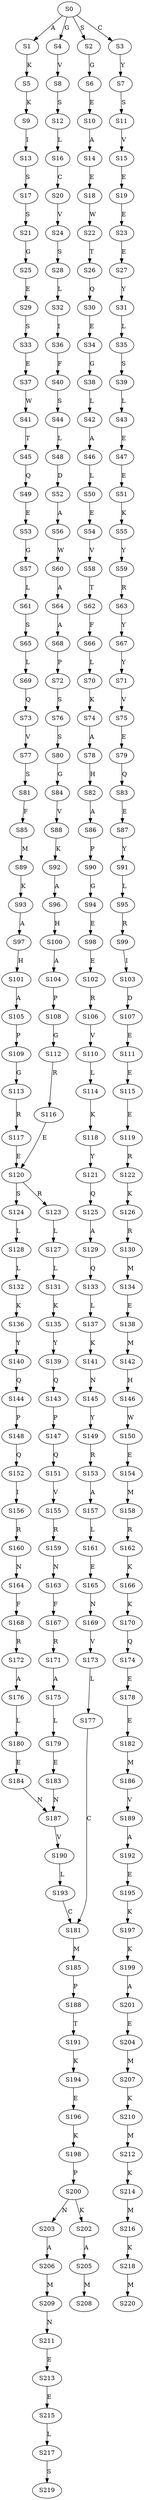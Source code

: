 strict digraph  {
	S0 -> S1 [ label = A ];
	S0 -> S2 [ label = S ];
	S0 -> S3 [ label = C ];
	S0 -> S4 [ label = G ];
	S1 -> S5 [ label = K ];
	S2 -> S6 [ label = G ];
	S3 -> S7 [ label = Y ];
	S4 -> S8 [ label = V ];
	S5 -> S9 [ label = K ];
	S6 -> S10 [ label = E ];
	S7 -> S11 [ label = S ];
	S8 -> S12 [ label = S ];
	S9 -> S13 [ label = I ];
	S10 -> S14 [ label = A ];
	S11 -> S15 [ label = V ];
	S12 -> S16 [ label = L ];
	S13 -> S17 [ label = S ];
	S14 -> S18 [ label = E ];
	S15 -> S19 [ label = E ];
	S16 -> S20 [ label = C ];
	S17 -> S21 [ label = S ];
	S18 -> S22 [ label = W ];
	S19 -> S23 [ label = E ];
	S20 -> S24 [ label = V ];
	S21 -> S25 [ label = G ];
	S22 -> S26 [ label = T ];
	S23 -> S27 [ label = E ];
	S24 -> S28 [ label = S ];
	S25 -> S29 [ label = E ];
	S26 -> S30 [ label = Q ];
	S27 -> S31 [ label = Y ];
	S28 -> S32 [ label = L ];
	S29 -> S33 [ label = S ];
	S30 -> S34 [ label = E ];
	S31 -> S35 [ label = L ];
	S32 -> S36 [ label = I ];
	S33 -> S37 [ label = E ];
	S34 -> S38 [ label = G ];
	S35 -> S39 [ label = S ];
	S36 -> S40 [ label = F ];
	S37 -> S41 [ label = W ];
	S38 -> S42 [ label = L ];
	S39 -> S43 [ label = L ];
	S40 -> S44 [ label = S ];
	S41 -> S45 [ label = T ];
	S42 -> S46 [ label = A ];
	S43 -> S47 [ label = E ];
	S44 -> S48 [ label = L ];
	S45 -> S49 [ label = Q ];
	S46 -> S50 [ label = L ];
	S47 -> S51 [ label = E ];
	S48 -> S52 [ label = D ];
	S49 -> S53 [ label = E ];
	S50 -> S54 [ label = E ];
	S51 -> S55 [ label = K ];
	S52 -> S56 [ label = A ];
	S53 -> S57 [ label = G ];
	S54 -> S58 [ label = V ];
	S55 -> S59 [ label = Y ];
	S56 -> S60 [ label = W ];
	S57 -> S61 [ label = L ];
	S58 -> S62 [ label = T ];
	S59 -> S63 [ label = R ];
	S60 -> S64 [ label = A ];
	S61 -> S65 [ label = S ];
	S62 -> S66 [ label = F ];
	S63 -> S67 [ label = Y ];
	S64 -> S68 [ label = A ];
	S65 -> S69 [ label = L ];
	S66 -> S70 [ label = L ];
	S67 -> S71 [ label = Y ];
	S68 -> S72 [ label = P ];
	S69 -> S73 [ label = Q ];
	S70 -> S74 [ label = K ];
	S71 -> S75 [ label = V ];
	S72 -> S76 [ label = S ];
	S73 -> S77 [ label = V ];
	S74 -> S78 [ label = A ];
	S75 -> S79 [ label = E ];
	S76 -> S80 [ label = S ];
	S77 -> S81 [ label = S ];
	S78 -> S82 [ label = H ];
	S79 -> S83 [ label = Q ];
	S80 -> S84 [ label = G ];
	S81 -> S85 [ label = F ];
	S82 -> S86 [ label = A ];
	S83 -> S87 [ label = E ];
	S84 -> S88 [ label = V ];
	S85 -> S89 [ label = M ];
	S86 -> S90 [ label = P ];
	S87 -> S91 [ label = Y ];
	S88 -> S92 [ label = K ];
	S89 -> S93 [ label = K ];
	S90 -> S94 [ label = G ];
	S91 -> S95 [ label = L ];
	S92 -> S96 [ label = A ];
	S93 -> S97 [ label = A ];
	S94 -> S98 [ label = E ];
	S95 -> S99 [ label = R ];
	S96 -> S100 [ label = H ];
	S97 -> S101 [ label = H ];
	S98 -> S102 [ label = E ];
	S99 -> S103 [ label = I ];
	S100 -> S104 [ label = A ];
	S101 -> S105 [ label = A ];
	S102 -> S106 [ label = R ];
	S103 -> S107 [ label = D ];
	S104 -> S108 [ label = P ];
	S105 -> S109 [ label = P ];
	S106 -> S110 [ label = V ];
	S107 -> S111 [ label = E ];
	S108 -> S112 [ label = G ];
	S109 -> S113 [ label = G ];
	S110 -> S114 [ label = L ];
	S111 -> S115 [ label = E ];
	S112 -> S116 [ label = R ];
	S113 -> S117 [ label = R ];
	S114 -> S118 [ label = K ];
	S115 -> S119 [ label = E ];
	S116 -> S120 [ label = E ];
	S117 -> S120 [ label = E ];
	S118 -> S121 [ label = Y ];
	S119 -> S122 [ label = R ];
	S120 -> S123 [ label = R ];
	S120 -> S124 [ label = S ];
	S121 -> S125 [ label = Q ];
	S122 -> S126 [ label = K ];
	S123 -> S127 [ label = L ];
	S124 -> S128 [ label = L ];
	S125 -> S129 [ label = A ];
	S126 -> S130 [ label = R ];
	S127 -> S131 [ label = L ];
	S128 -> S132 [ label = L ];
	S129 -> S133 [ label = Q ];
	S130 -> S134 [ label = M ];
	S131 -> S135 [ label = K ];
	S132 -> S136 [ label = K ];
	S133 -> S137 [ label = L ];
	S134 -> S138 [ label = E ];
	S135 -> S139 [ label = Y ];
	S136 -> S140 [ label = Y ];
	S137 -> S141 [ label = K ];
	S138 -> S142 [ label = M ];
	S139 -> S143 [ label = Q ];
	S140 -> S144 [ label = Q ];
	S141 -> S145 [ label = N ];
	S142 -> S146 [ label = H ];
	S143 -> S147 [ label = P ];
	S144 -> S148 [ label = P ];
	S145 -> S149 [ label = Y ];
	S146 -> S150 [ label = W ];
	S147 -> S151 [ label = Q ];
	S148 -> S152 [ label = Q ];
	S149 -> S153 [ label = R ];
	S150 -> S154 [ label = E ];
	S151 -> S155 [ label = V ];
	S152 -> S156 [ label = I ];
	S153 -> S157 [ label = A ];
	S154 -> S158 [ label = M ];
	S155 -> S159 [ label = R ];
	S156 -> S160 [ label = R ];
	S157 -> S161 [ label = L ];
	S158 -> S162 [ label = R ];
	S159 -> S163 [ label = N ];
	S160 -> S164 [ label = N ];
	S161 -> S165 [ label = E ];
	S162 -> S166 [ label = K ];
	S163 -> S167 [ label = F ];
	S164 -> S168 [ label = F ];
	S165 -> S169 [ label = N ];
	S166 -> S170 [ label = K ];
	S167 -> S171 [ label = R ];
	S168 -> S172 [ label = R ];
	S169 -> S173 [ label = V ];
	S170 -> S174 [ label = Q ];
	S171 -> S175 [ label = A ];
	S172 -> S176 [ label = A ];
	S173 -> S177 [ label = L ];
	S174 -> S178 [ label = E ];
	S175 -> S179 [ label = L ];
	S176 -> S180 [ label = L ];
	S177 -> S181 [ label = C ];
	S178 -> S182 [ label = E ];
	S179 -> S183 [ label = E ];
	S180 -> S184 [ label = E ];
	S181 -> S185 [ label = M ];
	S182 -> S186 [ label = M ];
	S183 -> S187 [ label = N ];
	S184 -> S187 [ label = N ];
	S185 -> S188 [ label = P ];
	S186 -> S189 [ label = V ];
	S187 -> S190 [ label = V ];
	S188 -> S191 [ label = T ];
	S189 -> S192 [ label = A ];
	S190 -> S193 [ label = L ];
	S191 -> S194 [ label = K ];
	S192 -> S195 [ label = E ];
	S193 -> S181 [ label = C ];
	S194 -> S196 [ label = E ];
	S195 -> S197 [ label = K ];
	S196 -> S198 [ label = K ];
	S197 -> S199 [ label = K ];
	S198 -> S200 [ label = P ];
	S199 -> S201 [ label = A ];
	S200 -> S202 [ label = K ];
	S200 -> S203 [ label = N ];
	S201 -> S204 [ label = E ];
	S202 -> S205 [ label = A ];
	S203 -> S206 [ label = A ];
	S204 -> S207 [ label = M ];
	S205 -> S208 [ label = M ];
	S206 -> S209 [ label = M ];
	S207 -> S210 [ label = K ];
	S209 -> S211 [ label = N ];
	S210 -> S212 [ label = M ];
	S211 -> S213 [ label = E ];
	S212 -> S214 [ label = K ];
	S213 -> S215 [ label = E ];
	S214 -> S216 [ label = M ];
	S215 -> S217 [ label = L ];
	S216 -> S218 [ label = K ];
	S217 -> S219 [ label = S ];
	S218 -> S220 [ label = M ];
}
